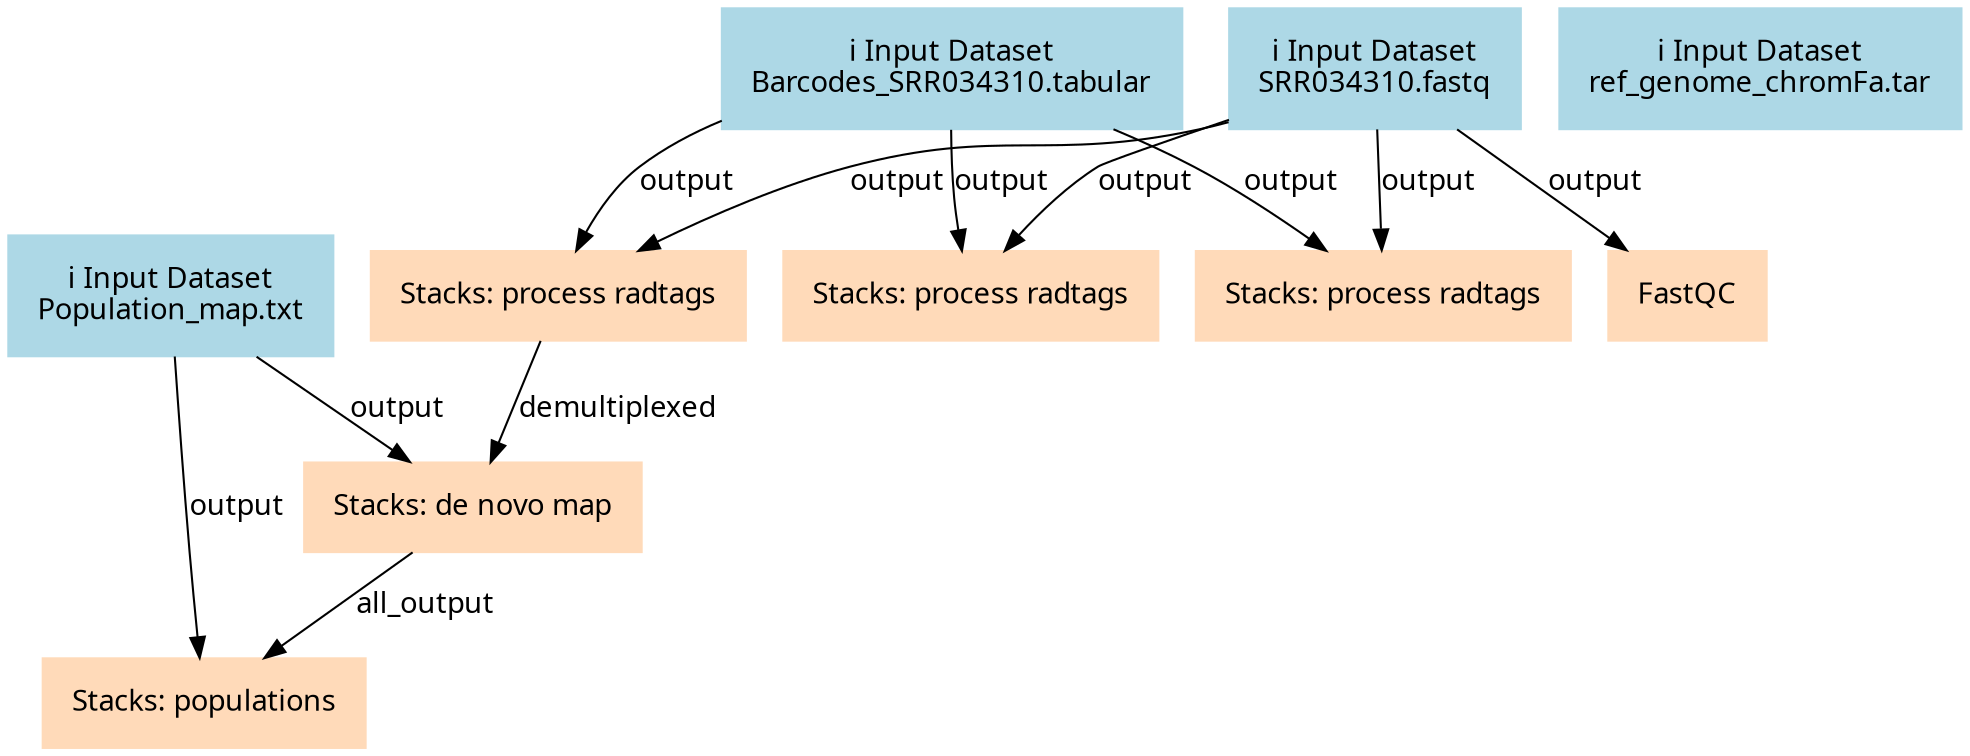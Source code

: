 digraph main {
  node [fontname="Atkinson Hyperlegible", shape=box, color=white,style=filled,color=peachpuff,margin="0.2,0.2"];
  edge [fontname="Atkinson Hyperlegible"];
  0[color=lightblue,label="ℹ️ Input Dataset\nPopulation_map.txt"]
  1[color=lightblue,label="ℹ️ Input Dataset\nBarcodes_SRR034310.tabular"]
  2[color=lightblue,label="ℹ️ Input Dataset\nSRR034310.fastq"]
  3[color=lightblue,label="ℹ️ Input Dataset\nref_genome_chromFa.tar"]
  4[label="Stacks: process radtags"]
  1 -> 4 [label="output"]
  2 -> 4 [label="output"]
  5[label="Stacks: process radtags"]
  1 -> 5 [label="output"]
  2 -> 5 [label="output"]
  6[label="Stacks: process radtags"]
  1 -> 6 [label="output"]
  2 -> 6 [label="output"]
  7[label="FastQC"]
  2 -> 7 [label="output"]
  8[label="Stacks: de novo map"]
  4 -> 8 [label="demultiplexed"]
  0 -> 8 [label="output"]
  9[label="Stacks: populations"]
  8 -> 9 [label="all_output"]
  0 -> 9 [label="output"]
}